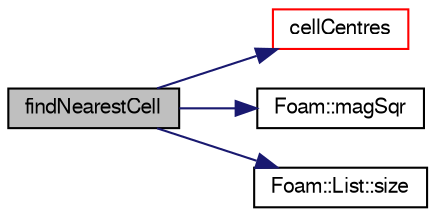 digraph "findNearestCell"
{
  bgcolor="transparent";
  edge [fontname="FreeSans",fontsize="10",labelfontname="FreeSans",labelfontsize="10"];
  node [fontname="FreeSans",fontsize="10",shape=record];
  rankdir="LR";
  Node52227 [label="findNearestCell",height=0.2,width=0.4,color="black", fillcolor="grey75", style="filled", fontcolor="black"];
  Node52227 -> Node52228 [color="midnightblue",fontsize="10",style="solid",fontname="FreeSans"];
  Node52228 [label="cellCentres",height=0.2,width=0.4,color="red",URL="$a27530.html#a7300aee2989c6ec70e39436816461902"];
  Node52227 -> Node52289 [color="midnightblue",fontsize="10",style="solid",fontname="FreeSans"];
  Node52289 [label="Foam::magSqr",height=0.2,width=0.4,color="black",URL="$a21124.html#ae6fff2c6981e6d9618aa5038e69def6e"];
  Node52227 -> Node52281 [color="midnightblue",fontsize="10",style="solid",fontname="FreeSans"];
  Node52281 [label="Foam::List::size",height=0.2,width=0.4,color="black",URL="$a25694.html#a8a5f6fa29bd4b500caf186f60245b384",tooltip="Override size to be inconsistent with allocated storage. "];
}
